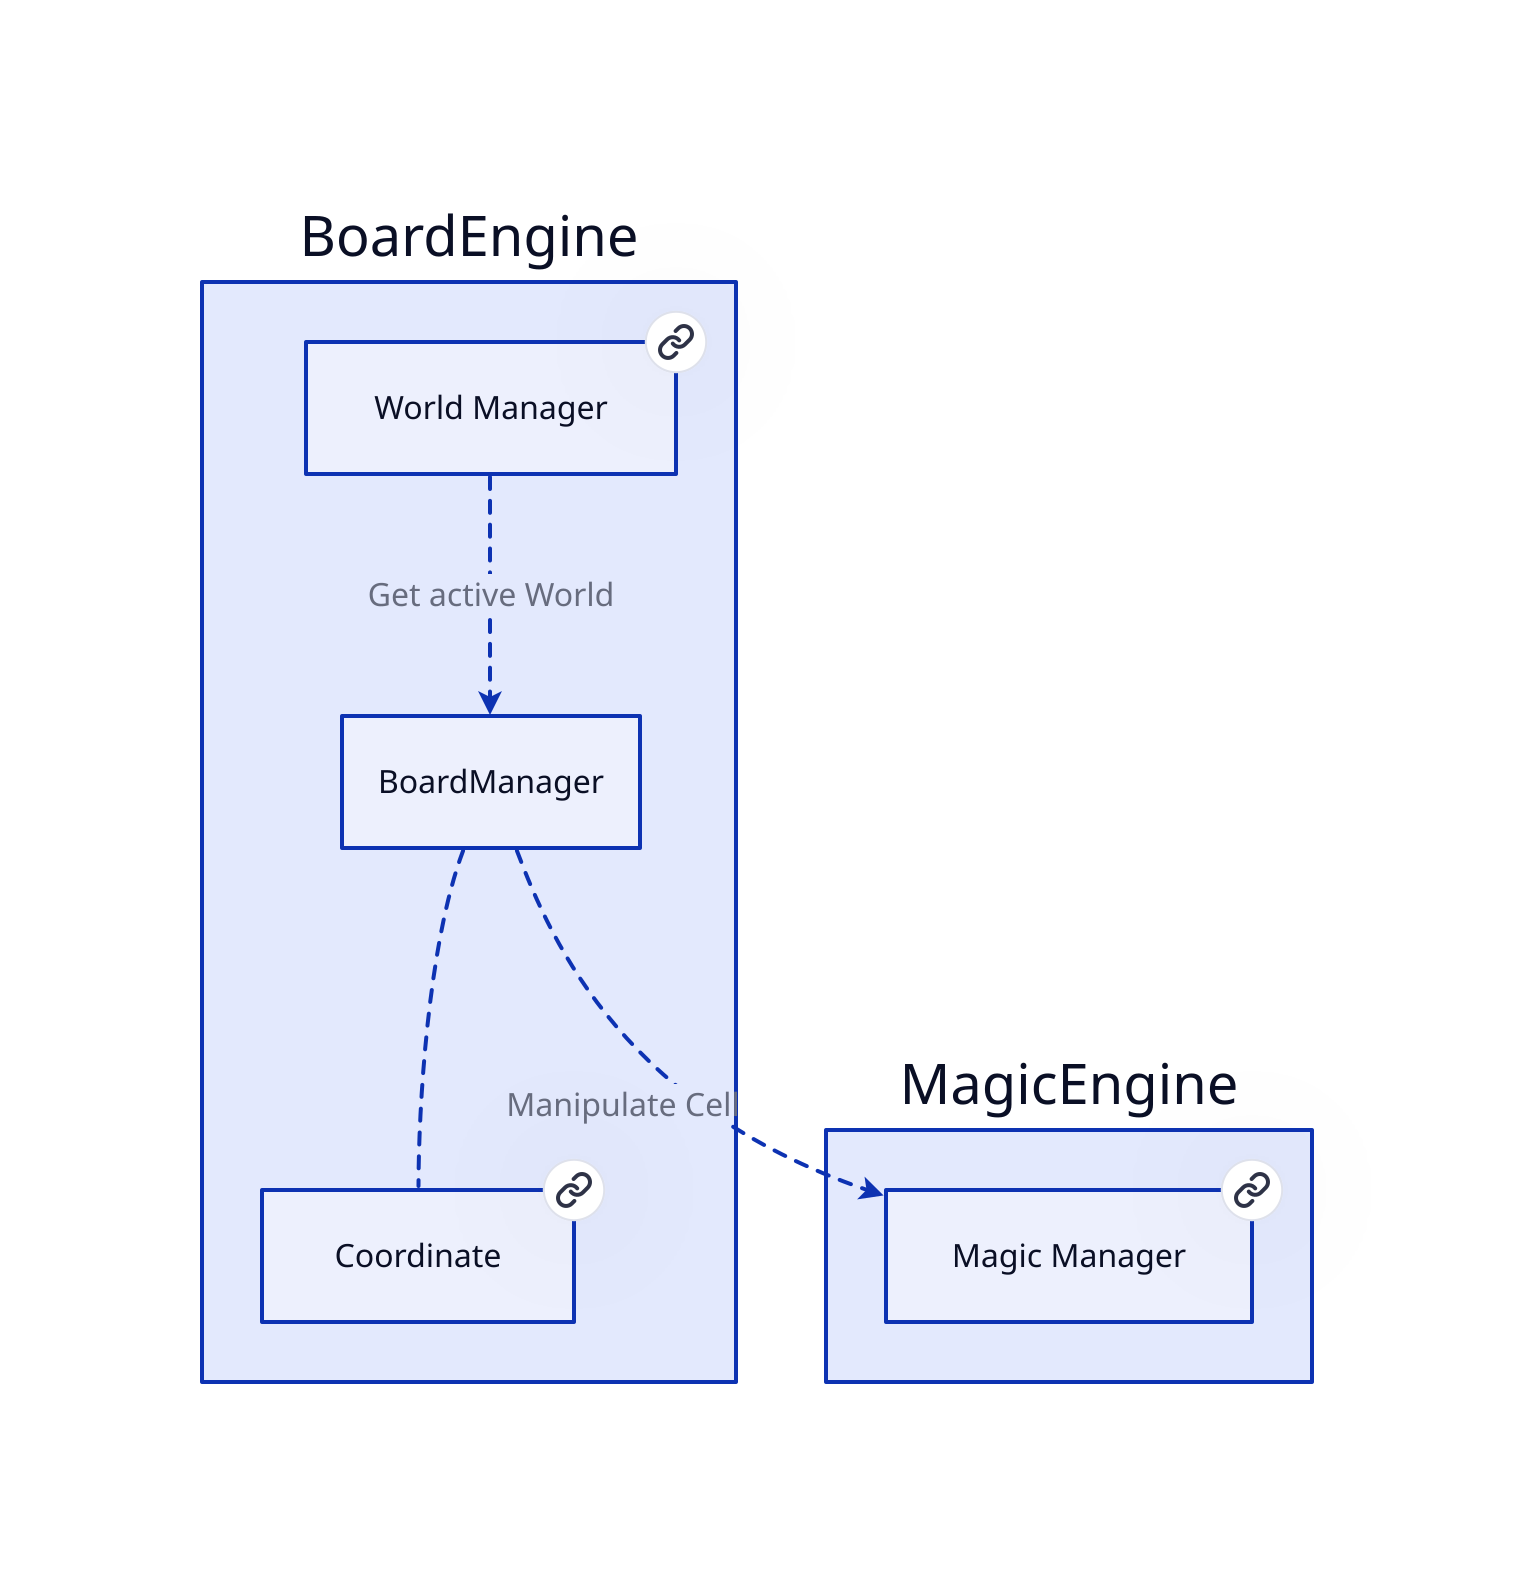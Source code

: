 # Nodes :
BoardEngine: {
    Coordinate: Coordinate {
       link: Coordinate
    }
    WorldManager: World Manager {
       link: WorldManager
    }
}
MagicEngine: {
    MagicManager: Magic Manager {
       link: MagicManager
    }
}

# Links :
BoardEngine.BoardManager -- BoardEngine.Coordinate: {style.stroke-dash: 3}
BoardEngine.WorldManager -> BoardEngine.BoardManager: Get active World {style.stroke-dash: 3
source-arrowhead: {}
target-arrowhead: {shape: arrow}
}
BoardEngine.BoardManager -> MagicEngine.MagicManager: Manipulate Cell {style.stroke-dash: 3
source-arrowhead: {}
target-arrowhead: {shape: arrow}
}
